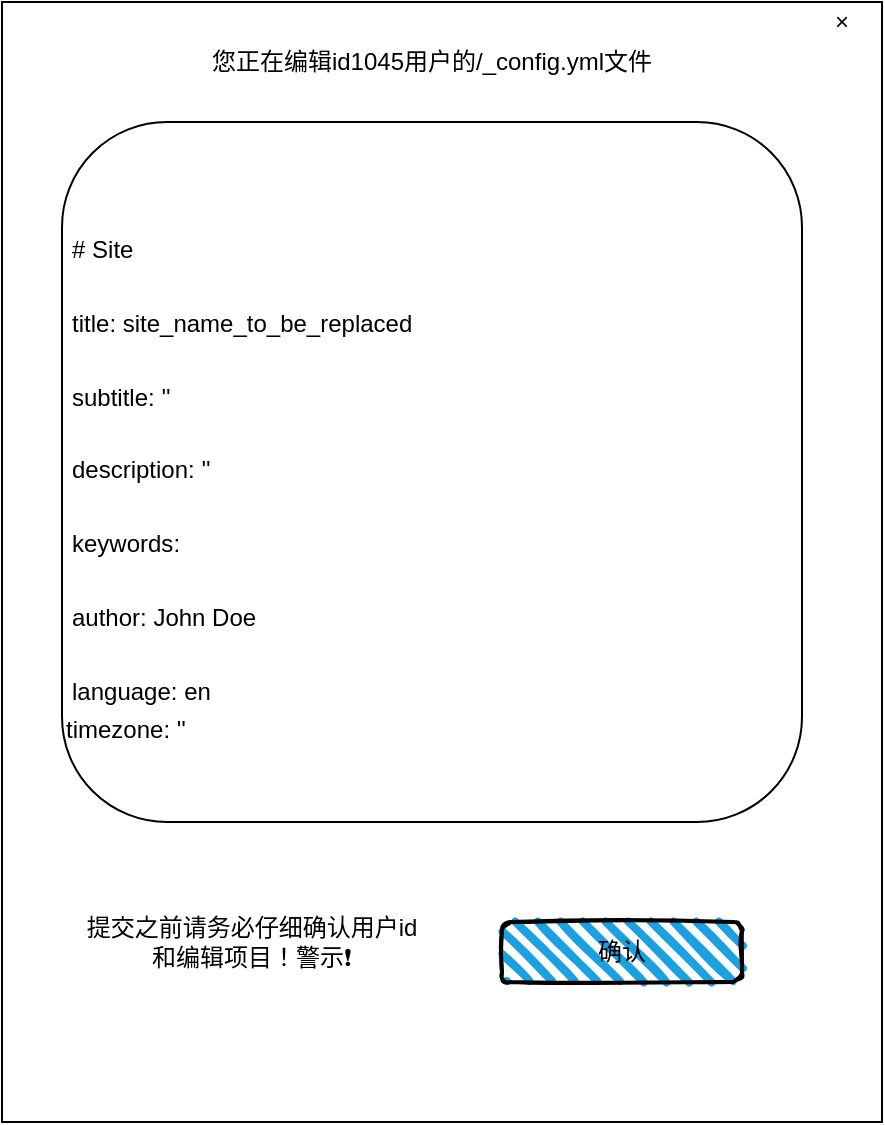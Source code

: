 <mxfile>
    <diagram id="99zECeEw18jtH8phpOEg" name="第 1 页">
        <mxGraphModel dx="1194" dy="903" grid="1" gridSize="10" guides="1" tooltips="1" connect="1" arrows="1" fold="1" page="1" pageScale="1" pageWidth="827" pageHeight="1169" math="0" shadow="0">
            <root>
                <mxCell id="0"/>
                <mxCell id="1" parent="0"/>
                <mxCell id="2" value="" style="rounded=0;whiteSpace=wrap;html=1;" vertex="1" parent="1">
                    <mxGeometry x="120" y="80" width="440" height="560" as="geometry"/>
                </mxCell>
                <mxCell id="3" value="&lt;br&gt;&lt;table class=&quot;highlight tab-size js-file-line-container&quot;&gt;&lt;tbody&gt;&lt;tr&gt;&lt;td id=&quot;LC5&quot; class=&quot;blob-code blob-code-inner js-file-line&quot;&gt;&lt;span class=&quot;pl-c&quot;&gt;&lt;span class=&quot;pl-c&quot;&gt;#&lt;/span&gt; Site&lt;/span&gt;&lt;/td&gt;      &lt;/tr&gt;      &lt;tr&gt;        &lt;/tr&gt;&lt;/tbody&gt;&lt;/table&gt;&lt;br&gt;&lt;table class=&quot;highlight tab-size js-file-line-container&quot;&gt;&lt;tbody&gt;&lt;tr&gt;&lt;td id=&quot;LC6&quot; class=&quot;blob-code blob-code-inner js-file-line&quot;&gt;&lt;span class=&quot;pl-ent&quot;&gt;title&lt;/span&gt;: &lt;span class=&quot;pl-s&quot;&gt;site_name_to_be_replaced&lt;/span&gt;&lt;/td&gt;      &lt;/tr&gt;      &lt;tr&gt;        &lt;/tr&gt;&lt;/tbody&gt;&lt;/table&gt;&lt;br&gt;&lt;table class=&quot;highlight tab-size js-file-line-container&quot;&gt;&lt;tbody&gt;&lt;tr&gt;&lt;td id=&quot;LC7&quot; class=&quot;blob-code blob-code-inner js-file-line&quot;&gt;&lt;span class=&quot;pl-ent&quot;&gt;subtitle&lt;/span&gt;: &lt;span class=&quot;pl-s&quot;&gt;&lt;span class=&quot;pl-pds&quot;&gt;'&lt;/span&gt;&lt;span class=&quot;pl-pds&quot;&gt;'&lt;/span&gt;&lt;/span&gt;&lt;/td&gt;      &lt;/tr&gt;      &lt;tr&gt;        &lt;/tr&gt;&lt;/tbody&gt;&lt;/table&gt;&lt;br&gt;&lt;table class=&quot;highlight tab-size js-file-line-container&quot;&gt;&lt;tbody&gt;&lt;tr&gt;&lt;td id=&quot;LC8&quot; class=&quot;blob-code blob-code-inner js-file-line&quot;&gt;&lt;span class=&quot;pl-ent&quot;&gt;description&lt;/span&gt;: &lt;span class=&quot;pl-s&quot;&gt;&lt;span class=&quot;pl-pds&quot;&gt;'&lt;/span&gt;&lt;span class=&quot;pl-pds&quot;&gt;'&lt;/span&gt;&lt;/span&gt;&lt;/td&gt;      &lt;/tr&gt;      &lt;tr&gt;        &lt;/tr&gt;&lt;/tbody&gt;&lt;/table&gt;&lt;br&gt;&lt;table class=&quot;highlight tab-size js-file-line-container&quot;&gt;&lt;tbody&gt;&lt;tr&gt;&lt;td id=&quot;LC9&quot; class=&quot;blob-code blob-code-inner js-file-line&quot;&gt;&lt;span class=&quot;pl-ent&quot;&gt;keywords&lt;/span&gt;:&lt;/td&gt;      &lt;/tr&gt;      &lt;tr&gt;        &lt;/tr&gt;&lt;/tbody&gt;&lt;/table&gt;&lt;br&gt;&lt;table class=&quot;highlight tab-size js-file-line-container&quot;&gt;&lt;tbody&gt;&lt;tr&gt;&lt;td id=&quot;LC10&quot; class=&quot;blob-code blob-code-inner js-file-line&quot;&gt;&lt;span class=&quot;pl-ent&quot;&gt;author&lt;/span&gt;: &lt;span class=&quot;pl-s&quot;&gt;John Doe&lt;/span&gt;&lt;/td&gt;      &lt;/tr&gt;      &lt;tr&gt;        &lt;/tr&gt;&lt;/tbody&gt;&lt;/table&gt;&lt;br&gt;&lt;table class=&quot;highlight tab-size js-file-line-container&quot;&gt;&lt;tbody&gt;&lt;tr&gt;&lt;td id=&quot;LC11&quot; class=&quot;blob-code blob-code-inner js-file-line&quot;&gt;&lt;span class=&quot;pl-ent&quot;&gt;language&lt;/span&gt;: &lt;span class=&quot;pl-s&quot;&gt;en&lt;/span&gt;&lt;/td&gt;      &lt;/tr&gt;      &lt;tr&gt;        &lt;/tr&gt;&lt;/tbody&gt;&lt;/table&gt;&lt;span class=&quot;pl-ent&quot;&gt;timezone&lt;/span&gt;: &lt;span class=&quot;pl-s&quot;&gt;&lt;span class=&quot;pl-pds&quot;&gt;'&lt;/span&gt;&lt;span class=&quot;pl-pds&quot;&gt;'&lt;/span&gt;&lt;/span&gt;" style="rounded=1;whiteSpace=wrap;html=1;align=left;" vertex="1" parent="1">
                    <mxGeometry x="150" y="140" width="370" height="350" as="geometry"/>
                </mxCell>
                <mxCell id="4" value="您正在编辑id1045用户的/_config.yml文件" style="text;html=1;strokeColor=none;fillColor=none;align=center;verticalAlign=middle;whiteSpace=wrap;rounded=0;" vertex="1" parent="1">
                    <mxGeometry x="205" y="100" width="260" height="20" as="geometry"/>
                </mxCell>
                <mxCell id="5" value="×" style="text;html=1;strokeColor=none;fillColor=none;align=center;verticalAlign=middle;whiteSpace=wrap;rounded=0;" vertex="1" parent="1">
                    <mxGeometry x="520" y="80" width="40" height="20" as="geometry"/>
                </mxCell>
                <mxCell id="6" value="提交之前请务必仔细确认用户id和编辑项目！警示❗" style="text;html=1;strokeColor=none;fillColor=none;align=center;verticalAlign=middle;whiteSpace=wrap;rounded=0;" vertex="1" parent="1">
                    <mxGeometry x="160" y="540" width="170" height="20" as="geometry"/>
                </mxCell>
                <mxCell id="7" value="确认" style="rounded=1;whiteSpace=wrap;html=1;strokeWidth=2;fillWeight=4;hachureGap=8;hachureAngle=45;fillColor=#1ba1e2;sketch=1;" vertex="1" parent="1">
                    <mxGeometry x="370" y="540" width="120" height="30" as="geometry"/>
                </mxCell>
            </root>
        </mxGraphModel>
    </diagram>
</mxfile>